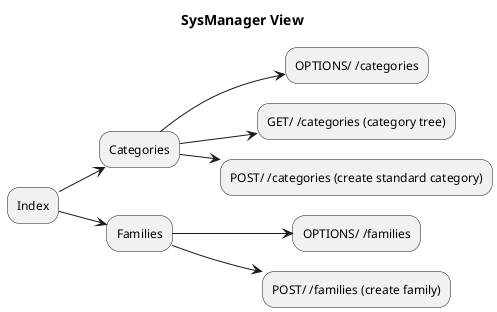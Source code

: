 @startuml
left to right direction

title SysManager View

Index <<Sys>> --> Categories

Categories --> OPTIONS/ /categories
Categories --> GET/ /categories (category tree)
Categories --> POST/ /categories (create standard category)

Index <<Sys>> --> Families

Families --> OPTIONS/ /families
Families --> POST/ /families (create family)

@enduml

@startuml
left to right direction

title FamilyAdmin View

Index <<Sys>> --> Families

Families --> OPTIONS/ /families/{familyID}
Families --> POST/ /families/{familyID}/relations (add relation)
Families --> PATCH/ /families/{familyID}/relations (change relation)
Families --> POST/ /families/{familyID}/categories (create custom category)
Families --> GET/ /families/{familyID}/categories (get family categories)

Index <<Sys>> --> Accounts

Accounts --> OPTIONS/ /accounts
Accounts --> POST/ /accounts (create account)
Accounts --> GET/ /accounts/{accountID} (check balance)


Index <<Sys>> --> Members

Members --> OPTIONS/ /members
Members --> GET/ /members (get family members and their relations)
Members --> POST/ /members (create member)

@enduml

@startuml
left to right direction

title Members View

Index <<Sys>> --> Members

Members --> OPTIONS/ /members⁄{memberID}
Members --> GET/ /members/{memberID} (get profile info)

Index <<Sys>> --> Accounts

Accounts --> OPTIONS/ /accounts
Accounts --> POST/ /accounts (create account)
Accounts --> GET/ /accounts/{accountID} (check balance)

@enduml